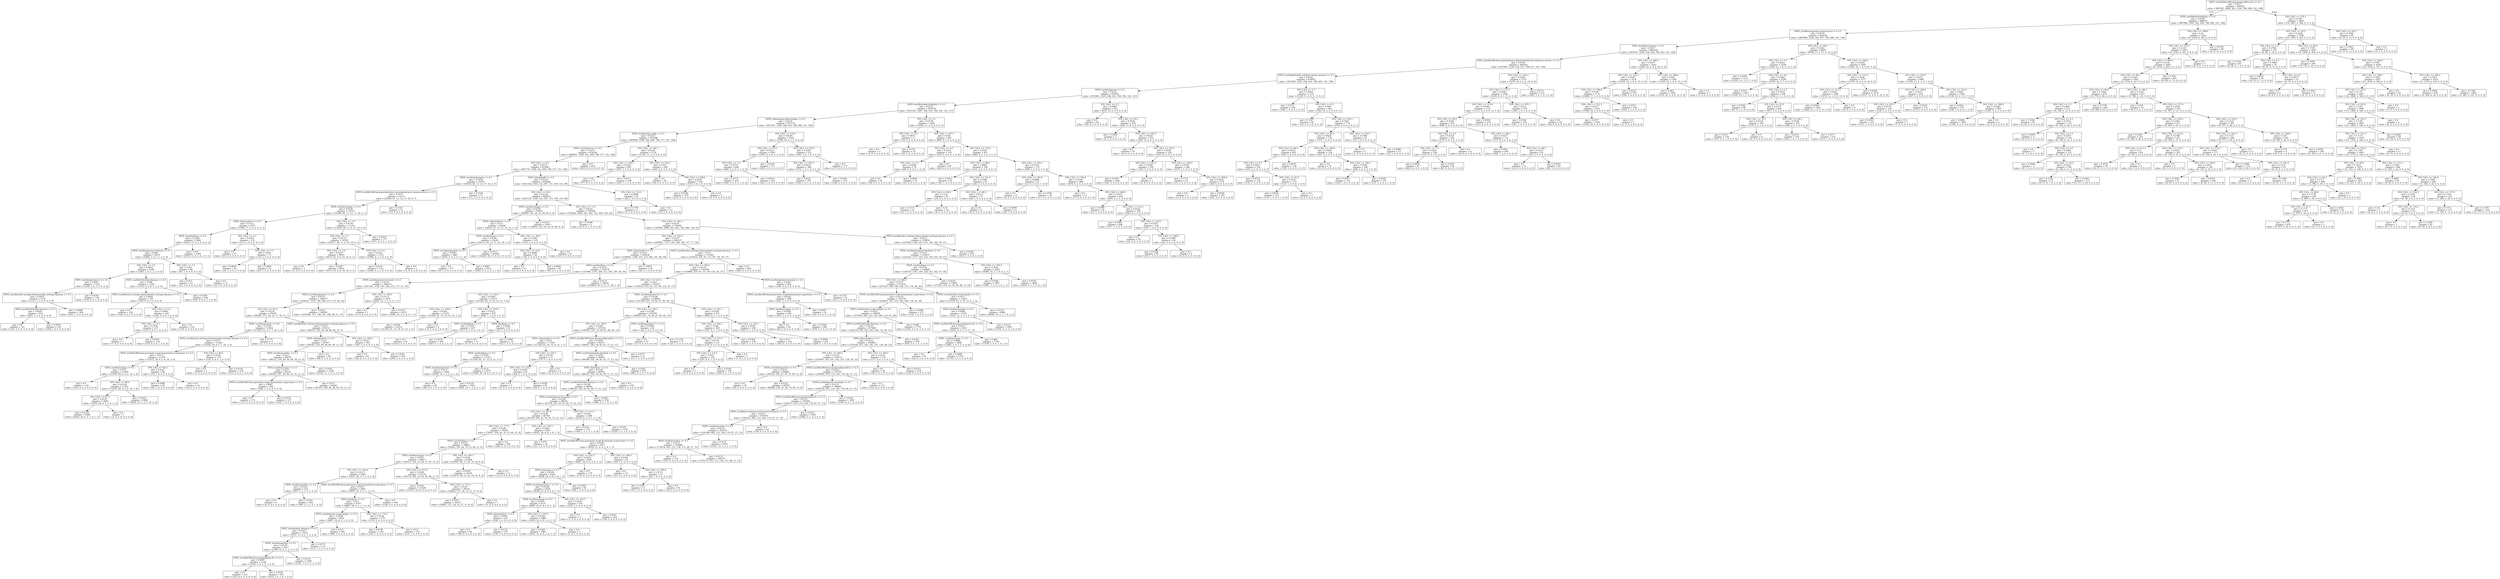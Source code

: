 digraph Tree {
node [shape=box] ;
0 [label="PATH_/usr/lib/libreoffice/program/soffice.bin <= 0.5\ngini = 0.0277\nsamples = 900505\nvalue = [887903, 9006, 563, 1320, 768, 696, 141, 108]"] ;
1 [label="PATH_/usr/lib/firefox/firefox <= 0.5\ngini = 0.0194\nsamples = 896670\nvalue = [887889, 5565, 563, 940, 768, 696, 141, 108]"] ;
0 -> 1 [labeldistance=2.5, labelangle=45, headlabel="True"] ;
2 [label="PATH_/usr/lib/unity/unity-panel-service <= 0.5\ngini = 0.0139\nsamples = 894128\nvalue = [887889, 3326, 563, 637, 768, 696, 141, 108]"] ;
1 -> 2 ;
3 [label="PATH_/bin/dbus-daemon <= 0.5\ngini = 0.0137\nsamples = 885204\nvalue = [879101, 3269, 554, 620, 768, 643, 141, 108]"] ;
2 -> 3 ;
4 [label="PATH_/usr/lib/i386-linux-gnu/indicator-datetime/indicator-datetime-service <= 0.5\ngini = 0.0136\nsamples = 881642\nvalue = [875607, 3239, 550, 612, 768, 617, 141, 108]"] ;
3 -> 4 ;
5 [label="PATH_/usr/lib/gvfs/gvfs-udisks2-volume-monitor <= 0.5\ngini = 0.0136\nsamples = 879932\nvalue = [873929, 3225, 548, 610, 768, 603, 141, 108]"] ;
4 -> 5 ;
6 [label="PATH_/usr/bin/apt-get <= 0.5\ngini = 0.0135\nsamples = 878781\nvalue = [872801, 3214, 548, 610, 768, 592, 141, 107]"] ;
5 -> 6 ;
7 [label="PATH_/usr/lib/udisks2/udisksd <= 0.5\ngini = 0.0135\nsamples = 878158\nvalue = [872191, 3201, 548, 610, 768, 592, 141, 107]"] ;
6 -> 7 ;
8 [label="PATH_/sbin/upstart-dbus-bridge <= 0.5\ngini = 0.0135\nsamples = 877114\nvalue = [871167, 3190, 546, 610, 768, 586, 141, 106]"] ;
7 -> 8 ;
9 [label="PATH_/usr/bin/apt-config <= 0.5\ngini = 0.0135\nsamples = 875496\nvalue = [869569, 3180, 546, 609, 768, 577, 141, 106]"] ;
8 -> 9 ;
10 [label="PATH_/usr/sbin/cron <= 0.5\ngini = 0.0135\nsamples = 874320\nvalue = [868407, 3169, 543, 609, 768, 577, 141, 106]"] ;
9 -> 10 ;
11 [label="SYS_CALL <= 6.5\ngini = 0.0135\nsamples = 873687\nvalue = [867774, 3169, 543, 609, 768, 577, 141, 106]"] ;
10 -> 11 ;
12 [label="PATH_/usr/bin/whoopsie <= 0.5\ngini = 0.0158\nsamples = 16743\nvalue = [16610, 68, 11, 12, 17, 18, 0, 7]"] ;
11 -> 12 ;
13 [label="PATH_/usr/lib/i386-linux-gnu/indicator-session/indicator-session-service <= 0.5\ngini = 0.0157\nsamples = 16731\nvalue = [16599, 67, 11, 12, 17, 18, 0, 7]"] ;
12 -> 13 ;
14 [label="PATH_/usr/bin/compiz <= 0.5\ngini = 0.0156\nsamples = 16717\nvalue = [16586, 66, 11, 12, 17, 18, 0, 7]"] ;
13 -> 14 ;
15 [label="PATH_/sbin/auditctl <= 0.5\ngini = 0.0111\nsamples = 5575\nvalue = [5544, 17, 0, 3, 6, 4, 0, 1]"] ;
14 -> 15 ;
16 [label="PATH_/usr/bin/Xorg <= 0.5\ngini = 0.0106\nsamples = 5460\nvalue = [5431, 15, 0, 3, 6, 4, 0, 1]"] ;
15 -> 16 ;
17 [label="PATH_/usr/bin/gnome-terminal <= 0.5\ngini = 0.006\nsamples = 2676\nvalue = [2668, 3, 0, 1, 2, 2, 0, 0]"] ;
16 -> 17 ;
18 [label="SYS_CALL <= 3.5\ngini = 0.0054\nsamples = 2590\nvalue = [2583, 2, 0, 1, 2, 2, 0, 0]"] ;
17 -> 18 ;
19 [label="PATH_/usr/bin/python3.4 <= 0.5\ngini = 0.0047\nsamples = 1261\nvalue = [1258, 2, 0, 1, 0, 0, 0, 0]"] ;
18 -> 19 ;
20 [label="PATH_/usr/lib/unity-settings-daemon/unity-settings-daemon <= 0.5\ngini = 0.0035\nsamples = 1125\nvalue = [1123, 2, 0, 0, 0, 0, 0, 0]"] ;
19 -> 20 ;
21 [label="PATH_/usr/lib/rtkit/rtkit-daemon <= 0.5\ngini = 0.0024\nsamples = 831\nvalue = [830, 1, 0, 0, 0, 0, 0, 0]"] ;
20 -> 21 ;
22 [label="gini = 0.0\nsamples = 321\nvalue = [321, 0, 0, 0, 0, 0, 0, 0]"] ;
21 -> 22 ;
23 [label="gini = 0.0039\nsamples = 510\nvalue = [509, 1, 0, 0, 0, 0, 0, 0]"] ;
21 -> 23 ;
24 [label="gini = 0.0068\nsamples = 294\nvalue = [293, 1, 0, 0, 0, 0, 0, 0]"] ;
20 -> 24 ;
25 [label="gini = 0.0146\nsamples = 136\nvalue = [135, 0, 0, 1, 0, 0, 0, 0]"] ;
19 -> 25 ;
26 [label="PATH_/usr/lib/rtkit/rtkit-daemon <= 0.5\ngini = 0.006\nsamples = 1329\nvalue = [1325, 0, 0, 0, 2, 2, 0, 0]"] ;
18 -> 26 ;
27 [label="PATH_/usr/lib/unity-settings-daemon/unity-settings-daemon <= 0.5\ngini = 0.0026\nsamples = 781\nvalue = [780, 0, 0, 0, 1, 0, 0, 0]"] ;
26 -> 27 ;
28 [label="gini = 0.0\nsamples = 536\nvalue = [536, 0, 0, 0, 0, 0, 0, 0]"] ;
27 -> 28 ;
29 [label="SYS_CALL <= 5.5\ngini = 0.0081\nsamples = 245\nvalue = [244, 0, 0, 0, 1, 0, 0, 0]"] ;
27 -> 29 ;
30 [label="SYS_CALL <= 4.5\ngini = 0.0156\nsamples = 127\nvalue = [126, 0, 0, 0, 1, 0, 0, 0]"] ;
29 -> 30 ;
31 [label="gini = 0.0\nsamples = 7\nvalue = [7, 0, 0, 0, 0, 0, 0, 0]"] ;
30 -> 31 ;
32 [label="gini = 0.0165\nsamples = 120\nvalue = [119, 0, 0, 0, 1, 0, 0, 0]"] ;
30 -> 32 ;
33 [label="gini = 0.0\nsamples = 118\nvalue = [118, 0, 0, 0, 0, 0, 0, 0]"] ;
29 -> 33 ;
34 [label="gini = 0.0109\nsamples = 548\nvalue = [545, 0, 0, 0, 1, 2, 0, 0]"] ;
26 -> 34 ;
35 [label="SYS_CALL <= 3.5\ngini = 0.023\nsamples = 86\nvalue = [85, 1, 0, 0, 0, 0, 0, 0]"] ;
17 -> 35 ;
36 [label="gini = 0.037\nsamples = 53\nvalue = [52, 1, 0, 0, 0, 0, 0, 0]"] ;
35 -> 36 ;
37 [label="gini = 0.0\nsamples = 33\nvalue = [33, 0, 0, 0, 0, 0, 0, 0]"] ;
35 -> 37 ;
38 [label="gini = 0.015\nsamples = 2784\nvalue = [2763, 12, 0, 2, 4, 2, 0, 1]"] ;
16 -> 38 ;
39 [label="SYS_CALL <= 4.5\ngini = 0.0342\nsamples = 115\nvalue = [113, 2, 0, 0, 0, 0, 0, 0]"] ;
15 -> 39 ;
40 [label="gini = 0.0\nsamples = 43\nvalue = [43, 0, 0, 0, 0, 0, 0, 0]"] ;
39 -> 40 ;
41 [label="SYS_CALL <= 5.5\ngini = 0.054\nsamples = 72\nvalue = [70, 2, 0, 0, 0, 0, 0, 0]"] ;
39 -> 41 ;
42 [label="gini = 0.0644\nsamples = 30\nvalue = [29, 1, 0, 0, 0, 0, 0, 0]"] ;
41 -> 42 ;
43 [label="gini = 0.0465\nsamples = 42\nvalue = [41, 1, 0, 0, 0, 0, 0, 0]"] ;
41 -> 43 ;
44 [label="SYS_CALL <= 5.5\ngini = 0.0178\nsamples = 11142\nvalue = [11042, 49, 11, 9, 11, 14, 0, 6]"] ;
14 -> 44 ;
45 [label="SYS_CALL <= 3.5\ngini = 0.0174\nsamples = 10765\nvalue = [10671, 49, 11, 9, 10, 14, 0, 1]"] ;
44 -> 45 ;
46 [label="SYS_CALL <= 2.0\ngini = 0.0167\nsamples = 9653\nvalue = [9572, 45, 9, 6, 10, 10, 0, 1]"] ;
45 -> 46 ;
47 [label="gini = 0.0\nsamples = 1\nvalue = [1, 0, 0, 0, 0, 0, 0, 0]"] ;
46 -> 47 ;
48 [label="gini = 0.0167\nsamples = 9652\nvalue = [9571, 45, 9, 6, 10, 10, 0, 1]"] ;
46 -> 48 ;
49 [label="SYS_CALL <= 4.5\ngini = 0.0232\nsamples = 1112\nvalue = [1099, 4, 2, 3, 0, 4, 0, 0]"] ;
45 -> 49 ;
50 [label="gini = 0.0232\nsamples = 1111\nvalue = [1098, 4, 2, 3, 0, 4, 0, 0]"] ;
49 -> 50 ;
51 [label="gini = 0.0\nsamples = 1\nvalue = [1, 0, 0, 0, 0, 0, 0, 0]"] ;
49 -> 51 ;
52 [label="gini = 0.0314\nsamples = 377\nvalue = [371, 0, 0, 0, 1, 0, 0, 5]"] ;
44 -> 52 ;
53 [label="gini = 0.1327\nsamples = 14\nvalue = [13, 1, 0, 0, 0, 0, 0, 0]"] ;
13 -> 53 ;
54 [label="gini = 0.1528\nsamples = 12\nvalue = [11, 1, 0, 0, 0, 0, 0, 0]"] ;
12 -> 54 ;
55 [label="PATH_/sbin/killall5 <= 0.5\ngini = 0.0134\nsamples = 856944\nvalue = [851164, 3101, 532, 597, 751, 559, 141, 99]"] ;
11 -> 55 ;
56 [label="SYS_CALL <= 63.5\ngini = 0.0134\nsamples = 856915\nvalue = [851136, 3100, 532, 597, 751, 559, 141, 99]"] ;
55 -> 56 ;
57 [label="PATH_/usr/bin/compiz <= 0.5\ngini = 0.0126\nsamples = 59419\nvalue = [59044, 191, 29, 35, 49, 60, 5, 6]"] ;
56 -> 57 ;
58 [label="PATH_/sbin/auditctl <= 0.5\ngini = 0.011\nsamples = 24348\nvalue = [24214, 67, 13, 11, 25, 14, 1, 3]"] ;
57 -> 58 ;
59 [label="PATH_/usr/bin/Xorg <= 0.5\ngini = 0.0109\nsamples = 24245\nvalue = [24113, 65, 13, 11, 25, 14, 1, 3]"] ;
58 -> 59 ;
60 [label="PATH_/usr/sbin/apache2 <= 0.5\ngini = 0.0087\nsamples = 3887\nvalue = [3870, 9, 0, 2, 2, 3, 1, 0]"] ;
59 -> 60 ;
61 [label="gini = 0.0\nsamples = 377\nvalue = [377, 0, 0, 0, 0, 0, 0, 0]"] ;
60 -> 61 ;
62 [label="gini = 0.0097\nsamples = 3510\nvalue = [3493, 9, 0, 2, 2, 3, 1, 0]"] ;
60 -> 62 ;
63 [label="gini = 0.0113\nsamples = 20358\nvalue = [20243, 56, 13, 9, 23, 11, 0, 3]"] ;
59 -> 63 ;
64 [label="SYS_CALL <= 39.0\ngini = 0.0381\nsamples = 103\nvalue = [101, 2, 0, 0, 0, 0, 0, 0]"] ;
58 -> 64 ;
65 [label="SYS_CALL <= 22.0\ngini = 0.0689\nsamples = 56\nvalue = [54, 2, 0, 0, 0, 0, 0, 0]"] ;
64 -> 65 ;
66 [label="gini = 0.0\nsamples = 11\nvalue = [11, 0, 0, 0, 0, 0, 0, 0]"] ;
65 -> 66 ;
67 [label="gini = 0.0849\nsamples = 45\nvalue = [43, 2, 0, 0, 0, 0, 0, 0]"] ;
65 -> 67 ;
68 [label="gini = 0.0\nsamples = 47\nvalue = [47, 0, 0, 0, 0, 0, 0, 0]"] ;
64 -> 68 ;
69 [label="gini = 0.0137\nsamples = 35071\nvalue = [34830, 124, 16, 24, 24, 46, 4, 3]"] ;
57 -> 69 ;
70 [label="SYS_CALL <= 71.0\ngini = 0.0135\nsamples = 797496\nvalue = [792092, 2909, 503, 562, 702, 499, 136, 93]"] ;
56 -> 70 ;
71 [label="gini = 0.4444\nsamples = 3\nvalue = [2, 0, 0, 1, 0, 0, 0, 0]"] ;
70 -> 71 ;
72 [label="SYS_CALL <= 241.5\ngini = 0.0135\nsamples = 797493\nvalue = [792090, 2909, 503, 561, 702, 499, 136, 93]"] ;
70 -> 72 ;
73 [label="SYS_CALL <= 103.0\ngini = 0.0137\nsamples = 461637\nvalue = [458452, 1727, 300, 326, 382, 317, 77, 56]"] ;
72 -> 73 ;
74 [label="PATH_/sbin/auditd <= 0.5\ngini = 0.0132\nsamples = 330236\nvalue = [328042, 1198, 207, 213, 292, 197, 48, 39]"] ;
73 -> 74 ;
75 [label="PATH_/usr/bin/Xorg <= 0.5\ngini = 0.0132\nsamples = 330178\nvalue = [327986, 1197, 206, 213, 292, 197, 48, 39]"] ;
74 -> 75 ;
76 [label="PATH_/usr/bin/gnome-terminal <= 0.5\ngini = 0.0133\nsamples = 309253\nvalue = [307182, 1138, 197, 202, 275, 177, 47, 35]"] ;
75 -> 76 ;
77 [label="PATH_/usr/sbin/apache2 <= 0.5\ngini = 0.0133\nsamples = 306377\nvalue = [304331, 1124, 196, 200, 271, 175, 46, 34]"] ;
76 -> 77 ;
78 [label="SYS_CALL <= 95.0\ngini = 0.0134\nsamples = 97036\nvalue = [96383, 371, 58, 53, 73, 76, 15, 7]"] ;
77 -> 78 ;
79 [label="PATH_/usr/bin/nautilus <= 0.5\ngini = 0.0158\nsamples = 11924\nvalue = [11829, 51, 9, 5, 7, 16, 3, 4]"] ;
78 -> 79 ;
80 [label="PATH_/usr/lib/unity-settings-daemon/unity-settings-daemon <= 0.5\ngini = 0.0157\nsamples = 11920\nvalue = [11826, 50, 9, 5, 7, 16, 3, 4]"] ;
79 -> 80 ;
81 [label="PATH_/usr/lib/i386-linux-gnu/unity-scope-home/unity-scope-home <= 0.5\ngini = 0.0157\nsamples = 11765\nvalue = [11672, 50, 9, 5, 6, 16, 3, 4]"] ;
80 -> 81 ;
82 [label="PATH_/usr/bin/compiz <= 0.5\ngini = 0.0157\nsamples = 11685\nvalue = [11593, 49, 9, 5, 6, 16, 3, 4]"] ;
81 -> 82 ;
83 [label="gini = 0.0\nsamples = 118\nvalue = [118, 0, 0, 0, 0, 0, 0, 0]"] ;
82 -> 83 ;
84 [label="SYS_CALL <= 88.0\ngini = 0.0158\nsamples = 11567\nvalue = [11475, 49, 9, 5, 6, 16, 3, 4]"] ;
82 -> 84 ;
85 [label="SYS_CALL <= 81.5\ngini = 0.0154\nsamples = 5699\nvalue = [5655, 26, 6, 3, 1, 6, 1, 1]"] ;
84 -> 85 ;
86 [label="gini = 0.0154\nsamples = 5698\nvalue = [5654, 26, 6, 3, 1, 6, 1, 1]"] ;
85 -> 86 ;
87 [label="gini = 0.0\nsamples = 1\nvalue = [1, 0, 0, 0, 0, 0, 0, 0]"] ;
85 -> 87 ;
88 [label="gini = 0.0163\nsamples = 5868\nvalue = [5820, 23, 3, 2, 5, 10, 2, 3]"] ;
84 -> 88 ;
89 [label="SYS_CALL <= 84.5\ngini = 0.0247\nsamples = 80\nvalue = [79, 1, 0, 0, 0, 0, 0, 0]"] ;
81 -> 89 ;
90 [label="gini = 0.0298\nsamples = 66\nvalue = [65, 1, 0, 0, 0, 0, 0, 0]"] ;
89 -> 90 ;
91 [label="gini = 0.0\nsamples = 14\nvalue = [14, 0, 0, 0, 0, 0, 0, 0]"] ;
89 -> 91 ;
92 [label="SYS_CALL <= 84.5\ngini = 0.0128\nsamples = 155\nvalue = [154, 0, 0, 0, 1, 0, 0, 0]"] ;
80 -> 92 ;
93 [label="gini = 0.0\nsamples = 1\nvalue = [1, 0, 0, 0, 0, 0, 0, 0]"] ;
92 -> 93 ;
94 [label="gini = 0.0129\nsamples = 154\nvalue = [153, 0, 0, 0, 1, 0, 0, 0]"] ;
92 -> 94 ;
95 [label="gini = 0.375\nsamples = 4\nvalue = [3, 1, 0, 0, 0, 0, 0, 0]"] ;
79 -> 95 ;
96 [label="PATH_/usr/lib/unity-settings-daemon/unity-settings-daemon <= 0.5\ngini = 0.0131\nsamples = 85112\nvalue = [84554, 320, 49, 48, 66, 60, 12, 3]"] ;
78 -> 96 ;
97 [label="PATH_/sbin/auditctl <= 0.5\ngini = 0.013\nsamples = 84747\nvalue = [84193, 318, 49, 48, 66, 58, 12, 3]"] ;
96 -> 97 ;
98 [label="PATH_/usr/bin/nautilus <= 0.5\ngini = 0.013\nsamples = 84679\nvalue = [84125, 318, 49, 48, 66, 58, 12, 3]"] ;
97 -> 98 ;
99 [label="PATH_/usr/bin/compiz <= 0.5\ngini = 0.013\nsamples = 82141\nvalue = [81605, 307, 48, 46, 65, 55, 12, 3]"] ;
98 -> 99 ;
100 [label="PATH_/usr/lib/i386-linux-gnu/unity-scope-home/unity-scope-home <= 0.5\ngini = 0.0067\nsamples = 299\nvalue = [298, 1, 0, 0, 0, 0, 0, 0]"] ;
99 -> 100 ;
101 [label="gini = 0.0\nsamples = 172\nvalue = [172, 0, 0, 0, 0, 0, 0, 0]"] ;
100 -> 101 ;
102 [label="gini = 0.0156\nsamples = 127\nvalue = [126, 1, 0, 0, 0, 0, 0, 0]"] ;
100 -> 102 ;
103 [label="gini = 0.013\nsamples = 81842\nvalue = [81307, 306, 48, 46, 65, 55, 12, 3]"] ;
99 -> 103 ;
104 [label="gini = 0.0141\nsamples = 2538\nvalue = [2520, 11, 1, 2, 1, 3, 0, 0]"] ;
98 -> 104 ;
105 [label="gini = 0.0\nsamples = 68\nvalue = [68, 0, 0, 0, 0, 0, 0, 0]"] ;
97 -> 105 ;
106 [label="SYS_CALL <= 100.5\ngini = 0.0217\nsamples = 365\nvalue = [361, 2, 0, 0, 0, 2, 0, 0]"] ;
96 -> 106 ;
107 [label="gini = 0.0\nsamples = 62\nvalue = [62, 0, 0, 0, 0, 0, 0, 0]"] ;
106 -> 107 ;
108 [label="gini = 0.0261\nsamples = 303\nvalue = [299, 2, 0, 0, 0, 2, 0, 0]"] ;
106 -> 108 ;
109 [label="gini = 0.0132\nsamples = 209341\nvalue = [207948, 753, 138, 147, 198, 99, 31, 27]"] ;
77 -> 109 ;
110 [label="SYS_CALL <= 90.0\ngini = 0.0173\nsamples = 2876\nvalue = [2851, 14, 1, 2, 4, 2, 1, 1]"] ;
76 -> 110 ;
111 [label="gini = 0.0\nsamples = 1\nvalue = [1, 0, 0, 0, 0, 0, 0, 0]"] ;
110 -> 111 ;
112 [label="gini = 0.0173\nsamples = 2875\nvalue = [2850, 14, 1, 2, 4, 2, 1, 1]"] ;
110 -> 112 ;
113 [label="gini = 0.0115\nsamples = 20925\nvalue = [20804, 59, 9, 11, 17, 20, 1, 4]"] ;
75 -> 113 ;
114 [label="gini = 0.0672\nsamples = 58\nvalue = [56, 1, 1, 0, 0, 0, 0, 0]"] ;
74 -> 114 ;
115 [label="PATH_/usr/lib/unity-settings-daemon/unity-settings-daemon <= 0.5\ngini = 0.015\nsamples = 131401\nvalue = [130410, 529, 93, 113, 90, 120, 29, 17]"] ;
73 -> 115 ;
116 [label="SYS_CALL <= 230.5\ngini = 0.0151\nsamples = 130799\nvalue = [129808, 529, 93, 113, 90, 120, 29, 17]"] ;
115 -> 116 ;
117 [label="SYS_CALL <= 121.0\ngini = 0.015\nsamples = 130197\nvalue = [129214, 525, 93, 113, 90, 116, 29, 17]"] ;
116 -> 117 ;
118 [label="SYS_CALL <= 118.5\ngini = 0.0169\nsamples = 22133\nvalue = [21945, 98, 15, 18, 23, 27, 3, 4]"] ;
117 -> 118 ;
119 [label="SYS_CALL <= 109.0\ngini = 0.0164\nsamples = 21476\nvalue = [21299, 91, 14, 18, 23, 25, 3, 3]"] ;
118 -> 119 ;
120 [label="gini = 0.0164\nsamples = 21472\nvalue = [21295, 91, 14, 18, 23, 25, 3, 3]"] ;
119 -> 120 ;
121 [label="gini = 0.0\nsamples = 4\nvalue = [4, 0, 0, 0, 0, 0, 0, 0]"] ;
119 -> 121 ;
122 [label="SYS_CALL <= 119.5\ngini = 0.0331\nsamples = 657\nvalue = [646, 7, 1, 0, 0, 2, 0, 1]"] ;
118 -> 122 ;
123 [label="PATH_/usr/bin/Xorg <= 0.5\ngini = 0.0315\nsamples = 627\nvalue = [617, 6, 1, 0, 0, 2, 0, 1]"] ;
122 -> 123 ;
124 [label="gini = 0.0\nsamples = 30\nvalue = [30, 0, 0, 0, 0, 0, 0, 0]"] ;
123 -> 124 ;
125 [label="gini = 0.0331\nsamples = 597\nvalue = [587, 6, 1, 0, 0, 2, 0, 1]"] ;
123 -> 125 ;
126 [label="PATH_/bin/bash <= 0.5\ngini = 0.0644\nsamples = 30\nvalue = [29, 1, 0, 0, 0, 0, 0, 0]"] ;
122 -> 126 ;
127 [label="gini = 0.0\nsamples = 11\nvalue = [11, 0, 0, 0, 0, 0, 0, 0]"] ;
126 -> 127 ;
128 [label="gini = 0.0997\nsamples = 19\nvalue = [18, 1, 0, 0, 0, 0, 0, 0]"] ;
126 -> 128 ;
129 [label="PATH_/usr/bin/python3.4 <= 0.5\ngini = 0.0146\nsamples = 108064\nvalue = [107269, 427, 78, 95, 67, 89, 26, 13]"] ;
117 -> 129 ;
130 [label="SYS_CALL <= 220.5\ngini = 0.0146\nsamples = 107393\nvalue = [106603, 427, 74, 94, 67, 89, 26, 13]"] ;
129 -> 130 ;
131 [label="SYS_CALL <= 144.0\ngini = 0.0146\nsamples = 107329\nvalue = [106541, 425, 74, 94, 67, 89, 26, 13]"] ;
130 -> 131 ;
132 [label="PATH_/sbin/auditctl <= 0.5\ngini = 0.013\nsamples = 17216\nvalue = [17104, 62, 16, 12, 6, 12, 3, 1]"] ;
131 -> 132 ;
133 [label="PATH_/usr/bin/Xorg <= 0.5\ngini = 0.0129\nsamples = 17145\nvalue = [17034, 62, 15, 12, 6, 12, 3, 1]"] ;
132 -> 133 ;
134 [label="PATH_/usr/sbin/apache2 <= 0.5\ngini = 0.0117\nsamples = 3569\nvalue = [3548, 14, 1, 3, 0, 2, 1, 0]"] ;
133 -> 134 ;
135 [label="gini = 0.0\nsamples = 66\nvalue = [66, 0, 0, 0, 0, 0, 0, 0]"] ;
134 -> 135 ;
136 [label="gini = 0.0119\nsamples = 3503\nvalue = [3482, 14, 1, 3, 0, 2, 1, 0]"] ;
134 -> 136 ;
137 [label="gini = 0.0132\nsamples = 13576\nvalue = [13486, 48, 14, 9, 6, 10, 2, 1]"] ;
133 -> 137 ;
138 [label="SYS_CALL <= 133.5\ngini = 0.0278\nsamples = 71\nvalue = [70, 0, 1, 0, 0, 0, 0, 0]"] ;
132 -> 138 ;
139 [label="SYS_CALL <= 123.5\ngini = 0.0303\nsamples = 65\nvalue = [64, 0, 1, 0, 0, 0, 0, 0]"] ;
138 -> 139 ;
140 [label="gini = 0.0\nsamples = 5\nvalue = [5, 0, 0, 0, 0, 0, 0, 0]"] ;
139 -> 140 ;
141 [label="gini = 0.0328\nsamples = 60\nvalue = [59, 0, 1, 0, 0, 0, 0, 0]"] ;
139 -> 141 ;
142 [label="gini = 0.0\nsamples = 6\nvalue = [6, 0, 0, 0, 0, 0, 0, 0]"] ;
138 -> 142 ;
143 [label="PATH_/usr/lib/i386-linux-gnu/gconf/gconfd-2 <= 0.5\ngini = 0.0149\nsamples = 90113\nvalue = [89437, 363, 58, 82, 61, 77, 23, 12]"] ;
131 -> 143 ;
144 [label="PATH_/usr/bin/zeitgeist-datahub <= 0.5\ngini = 0.0149\nsamples = 90061\nvalue = [89386, 362, 58, 82, 61, 77, 23, 12]"] ;
143 -> 144 ;
145 [label="PATH_/bin/fuser <= 0.5\ngini = 0.0149\nsamples = 89191\nvalue = [88525, 356, 56, 82, 60, 77, 23, 12]"] ;
144 -> 145 ;
146 [label="PATH_/usr/lib/rtkit/rtkit-daemon <= 0.5\ngini = 0.0149\nsamples = 88992\nvalue = [88326, 356, 56, 82, 60, 77, 23, 12]"] ;
145 -> 146 ;
147 [label="PATH_/usr/bin/gnome-terminal <= 0.5\ngini = 0.0148\nsamples = 88034\nvalue = [87378, 352, 54, 81, 60, 75, 22, 12]"] ;
146 -> 147 ;
148 [label="SYS_CALL <= 187.0\ngini = 0.0148\nsamples = 85745\nvalue = [85108, 346, 52, 78, 55, 72, 22, 12]"] ;
147 -> 148 ;
149 [label="SYS_CALL <= 177.5\ngini = 0.0146\nsamples = 79148\nvalue = [78567, 318, 46, 70, 53, 64, 21, 9]"] ;
148 -> 149 ;
150 [label="PATH_/usr/bin/Xorg <= 0.5\ngini = 0.0147\nsamples = 78883\nvalue = [78302, 318, 46, 70, 53, 64, 21, 9]"] ;
149 -> 150 ;
151 [label="PATH_/usr/bin/compiz <= 0.5\ngini = 0.0143\nsamples = 56617\nvalue = [56211, 220, 33, 48, 37, 50, 13, 5]"] ;
150 -> 151 ;
152 [label="SYS_CALL <= 154.0\ngini = 0.0113\nsamples = 5463\nvalue = [5432, 20, 1, 3, 1, 4, 2, 0]"] ;
151 -> 152 ;
153 [label="PATH_/usr/bin/nautilus <= 0.5\ngini = 0.0163\nsamples = 612\nvalue = [607, 2, 1, 1, 0, 1, 0, 0]"] ;
152 -> 153 ;
154 [label="gini = 0.0\nsamples = 9\nvalue = [9, 0, 0, 0, 0, 0, 0, 0]"] ;
153 -> 154 ;
155 [label="gini = 0.0165\nsamples = 603\nvalue = [598, 2, 1, 1, 0, 1, 0, 0]"] ;
153 -> 155 ;
156 [label="PATH_/usr/lib/i386-linux-gnu/unity-scope-home/unity-scope-home <= 0.5\ngini = 0.0107\nsamples = 4851\nvalue = [4825, 18, 0, 2, 1, 3, 2, 0]"] ;
152 -> 156 ;
157 [label="PATH_/bin/bash <= 0.5\ngini = 0.011\nsamples = 4707\nvalue = [4681, 18, 0, 2, 1, 3, 2, 0]"] ;
156 -> 157 ;
158 [label="PATH_/usr/bin/unity-scope-loader <= 0.5\ngini = 0.0108\nsamples = 4431\nvalue = [4407, 16, 0, 2, 1, 3, 2, 0]"] ;
157 -> 158 ;
159 [label="PATH_/usr/bin/ibus-daemon <= 0.5\ngini = 0.0107\nsamples = 3530\nvalue = [3511, 11, 0, 2, 1, 3, 2, 0]"] ;
158 -> 159 ;
160 [label="PATH_/usr/bin/nautilus <= 0.5\ngini = 0.0105\nsamples = 3417\nvalue = [3399, 10, 0, 2, 1, 3, 2, 0]"] ;
159 -> 160 ;
161 [label="PATH_/usr/lib/i386-linux-gnu/zeitgeist-fts <= 0.5\ngini = 0.0087\nsamples = 1148\nvalue = [1143, 3, 0, 1, 0, 1, 0, 0]"] ;
160 -> 161 ;
162 [label="gini = 0.0\nsamples = 233\nvalue = [233, 0, 0, 0, 0, 0, 0, 0]"] ;
161 -> 162 ;
163 [label="gini = 0.0109\nsamples = 915\nvalue = [910, 3, 0, 1, 0, 1, 0, 0]"] ;
161 -> 163 ;
164 [label="gini = 0.0114\nsamples = 2269\nvalue = [2256, 7, 0, 1, 1, 2, 2, 0]"] ;
160 -> 164 ;
165 [label="gini = 0.0175\nsamples = 113\nvalue = [112, 1, 0, 0, 0, 0, 0, 0]"] ;
159 -> 165 ;
166 [label="gini = 0.011\nsamples = 901\nvalue = [896, 5, 0, 0, 0, 0, 0, 0]"] ;
158 -> 166 ;
167 [label="SYS_CALL <= 174.5\ngini = 0.0144\nsamples = 276\nvalue = [274, 2, 0, 0, 0, 0, 0, 0]"] ;
157 -> 167 ;
168 [label="gini = 0.0138\nsamples = 144\nvalue = [143, 1, 0, 0, 0, 0, 0, 0]"] ;
167 -> 168 ;
169 [label="gini = 0.015\nsamples = 132\nvalue = [131, 1, 0, 0, 0, 0, 0, 0]"] ;
167 -> 169 ;
170 [label="gini = 0.0\nsamples = 144\nvalue = [144, 0, 0, 0, 0, 0, 0, 0]"] ;
156 -> 170 ;
171 [label="SYS_CALL <= 157.0\ngini = 0.0146\nsamples = 51154\nvalue = [50779, 200, 32, 45, 36, 46, 11, 5]"] ;
151 -> 171 ;
172 [label="gini = 0.0144\nsamples = 12038\nvalue = [11951, 43, 8, 12, 9, 9, 5, 1]"] ;
171 -> 172 ;
173 [label="SYS_CALL <= 171.0\ngini = 0.0147\nsamples = 39116\nvalue = [38828, 157, 24, 33, 27, 37, 6, 4]"] ;
171 -> 173 ;
174 [label="gini = 0.0147\nsamples = 39115\nvalue = [38827, 157, 24, 33, 27, 37, 6, 4]"] ;
173 -> 174 ;
175 [label="gini = 0.0\nsamples = 1\nvalue = [1, 0, 0, 0, 0, 0, 0, 0]"] ;
173 -> 175 ;
176 [label="SYS_CALL <= 160.5\ngini = 0.0156\nsamples = 22266\nvalue = [22091, 98, 13, 22, 16, 14, 8, 4]"] ;
150 -> 176 ;
177 [label="gini = 0.0156\nsamples = 22254\nvalue = [22079, 98, 13, 22, 16, 14, 8, 4]"] ;
176 -> 177 ;
178 [label="gini = 0.0\nsamples = 12\nvalue = [12, 0, 0, 0, 0, 0, 0, 0]"] ;
176 -> 178 ;
179 [label="gini = 0.0\nsamples = 265\nvalue = [265, 0, 0, 0, 0, 0, 0, 0]"] ;
149 -> 179 ;
180 [label="SYS_CALL <= 191.5\ngini = 0.0169\nsamples = 6597\nvalue = [6541, 28, 6, 8, 2, 8, 1, 3]"] ;
148 -> 180 ;
181 [label="gini = 0.074\nsamples = 26\nvalue = [25, 1, 0, 0, 0, 0, 0, 0]"] ;
180 -> 181 ;
182 [label="PATH_/usr/lib/i386-linux-gnu/unity-scope-home/unity-scope-home <= 0.5\ngini = 0.0166\nsamples = 6571\nvalue = [6516, 27, 6, 8, 2, 8, 1, 3]"] ;
180 -> 182 ;
183 [label="SYS_CALL <= 195.5\ngini = 0.0165\nsamples = 6521\nvalue = [6467, 26, 6, 8, 2, 8, 1, 3]"] ;
182 -> 183 ;
184 [label="PATH_/bin/sleep <= 0.5\ngini = 0.0169\nsamples = 6342\nvalue = [6288, 26, 6, 8, 2, 8, 1, 3]"] ;
183 -> 184 ;
185 [label="PATH_/usr/bin/python2.7 <= 0.5\ngini = 0.0168\nsamples = 6292\nvalue = [6239, 25, 6, 8, 2, 8, 1, 3]"] ;
184 -> 185 ;
186 [label="PATH_/usr/bin/compiz <= 0.5\ngini = 0.0165\nsamples = 6131\nvalue = [6080, 23, 6, 8, 2, 8, 1, 3]"] ;
185 -> 186 ;
187 [label="PATH_/sbin/auditctl <= 0.5\ngini = 0.0081\nsamples = 247\nvalue = [246, 1, 0, 0, 0, 0, 0, 0]"] ;
186 -> 187 ;
188 [label="gini = 0.0\nsamples = 96\nvalue = [96, 0, 0, 0, 0, 0, 0, 0]"] ;
187 -> 188 ;
189 [label="gini = 0.0132\nsamples = 151\nvalue = [150, 1, 0, 0, 0, 0, 0, 0]"] ;
187 -> 189 ;
190 [label="SYS_CALL <= 193.5\ngini = 0.0169\nsamples = 5884\nvalue = [5834, 22, 6, 8, 2, 8, 1, 3]"] ;
186 -> 190 ;
191 [label="gini = 0.0169\nsamples = 5881\nvalue = [5831, 22, 6, 8, 2, 8, 1, 3]"] ;
190 -> 191 ;
192 [label="gini = 0.0\nsamples = 3\nvalue = [3, 0, 0, 0, 0, 0, 0, 0]"] ;
190 -> 192 ;
193 [label="SYS_CALL <= 193.5\ngini = 0.0245\nsamples = 161\nvalue = [159, 2, 0, 0, 0, 0, 0, 0]"] ;
185 -> 193 ;
194 [label="gini = 0.0\nsamples = 1\nvalue = [1, 0, 0, 0, 0, 0, 0, 0]"] ;
193 -> 194 ;
195 [label="gini = 0.0247\nsamples = 160\nvalue = [158, 2, 0, 0, 0, 0, 0, 0]"] ;
193 -> 195 ;
196 [label="gini = 0.0392\nsamples = 50\nvalue = [49, 1, 0, 0, 0, 0, 0, 0]"] ;
184 -> 196 ;
197 [label="gini = 0.0\nsamples = 179\nvalue = [179, 0, 0, 0, 0, 0, 0, 0]"] ;
183 -> 197 ;
198 [label="SYS_CALL <= 196.0\ngini = 0.0392\nsamples = 50\nvalue = [49, 1, 0, 0, 0, 0, 0, 0]"] ;
182 -> 198 ;
199 [label="gini = 0.0\nsamples = 23\nvalue = [23, 0, 0, 0, 0, 0, 0, 0]"] ;
198 -> 199 ;
200 [label="SYS_CALL <= 199.0\ngini = 0.0713\nsamples = 27\nvalue = [26, 1, 0, 0, 0, 0, 0, 0]"] ;
198 -> 200 ;
201 [label="gini = 0.1653\nsamples = 11\nvalue = [10, 1, 0, 0, 0, 0, 0, 0]"] ;
200 -> 201 ;
202 [label="gini = 0.0\nsamples = 16\nvalue = [16, 0, 0, 0, 0, 0, 0, 0]"] ;
200 -> 202 ;
203 [label="SYS_CALL <= 157.0\ngini = 0.0165\nsamples = 2289\nvalue = [2270, 6, 2, 3, 5, 3, 0, 0]"] ;
147 -> 203 ;
204 [label="gini = 0.0133\nsamples = 751\nvalue = [746, 1, 1, 1, 1, 1, 0, 0]"] ;
203 -> 204 ;
205 [label="gini = 0.0181\nsamples = 1538\nvalue = [1524, 5, 1, 2, 4, 2, 0, 0]"] ;
203 -> 205 ;
206 [label="gini = 0.0207\nsamples = 958\nvalue = [948, 4, 2, 1, 0, 2, 1, 0]"] ;
146 -> 206 ;
207 [label="gini = 0.0\nsamples = 199\nvalue = [199, 0, 0, 0, 0, 0, 0, 0]"] ;
145 -> 207 ;
208 [label="gini = 0.0205\nsamples = 870\nvalue = [861, 6, 2, 0, 1, 0, 0, 0]"] ;
144 -> 208 ;
209 [label="gini = 0.0377\nsamples = 52\nvalue = [51, 1, 0, 0, 0, 0, 0, 0]"] ;
143 -> 209 ;
210 [label="PATH_/usr/bin/python2.7 <= 0.5\ngini = 0.0605\nsamples = 64\nvalue = [62, 2, 0, 0, 0, 0, 0, 0]"] ;
130 -> 210 ;
211 [label="gini = 0.0\nsamples = 37\nvalue = [37, 0, 0, 0, 0, 0, 0, 0]"] ;
210 -> 211 ;
212 [label="gini = 0.1372\nsamples = 27\nvalue = [25, 2, 0, 0, 0, 0, 0, 0]"] ;
210 -> 212 ;
213 [label="SYS_CALL <= 191.5\ngini = 0.0148\nsamples = 671\nvalue = [666, 0, 4, 1, 0, 0, 0, 0]"] ;
129 -> 213 ;
214 [label="SYS_CALL <= 182.5\ngini = 0.026\nsamples = 305\nvalue = [301, 0, 3, 1, 0, 0, 0, 0]"] ;
213 -> 214 ;
215 [label="SYS_CALL <= 157.0\ngini = 0.0179\nsamples = 111\nvalue = [110, 0, 0, 1, 0, 0, 0, 0]"] ;
214 -> 215 ;
216 [label="SYS_CALL <= 132.5\ngini = 0.019\nsamples = 104\nvalue = [103, 0, 0, 1, 0, 0, 0, 0]"] ;
215 -> 216 ;
217 [label="gini = 0.0\nsamples = 3\nvalue = [3, 0, 0, 0, 0, 0, 0, 0]"] ;
216 -> 217 ;
218 [label="gini = 0.0196\nsamples = 101\nvalue = [100, 0, 0, 1, 0, 0, 0, 0]"] ;
216 -> 218 ;
219 [label="gini = 0.0\nsamples = 7\nvalue = [7, 0, 0, 0, 0, 0, 0, 0]"] ;
215 -> 219 ;
220 [label="gini = 0.0304\nsamples = 194\nvalue = [191, 0, 3, 0, 0, 0, 0, 0]"] ;
214 -> 220 ;
221 [label="SYS_CALL <= 220.5\ngini = 0.0054\nsamples = 366\nvalue = [365, 0, 1, 0, 0, 0, 0, 0]"] ;
213 -> 221 ;
222 [label="gini = 0.0\nsamples = 165\nvalue = [165, 0, 0, 0, 0, 0, 0, 0]"] ;
221 -> 222 ;
223 [label="gini = 0.0099\nsamples = 201\nvalue = [200, 0, 1, 0, 0, 0, 0, 0]"] ;
221 -> 223 ;
224 [label="PATH_/usr/bin/gnome-terminal <= 0.5\ngini = 0.0263\nsamples = 602\nvalue = [594, 4, 0, 0, 0, 4, 0, 0]"] ;
116 -> 224 ;
225 [label="PATH_/usr/lib/i386-linux-gnu/unity-scope-home/unity-scope-home <= 0.5\ngini = 0.0236\nsamples = 588\nvalue = [581, 3, 0, 0, 0, 4, 0, 0]"] ;
224 -> 225 ;
226 [label="PATH_/usr/bin/compiz <= 0.5\ngini = 0.0209\nsamples = 569\nvalue = [563, 3, 0, 0, 0, 3, 0, 0]"] ;
225 -> 226 ;
227 [label="gini = 0.0\nsamples = 85\nvalue = [85, 0, 0, 0, 0, 0, 0, 0]"] ;
226 -> 227 ;
228 [label="gini = 0.0246\nsamples = 484\nvalue = [478, 3, 0, 0, 0, 3, 0, 0]"] ;
226 -> 228 ;
229 [label="gini = 0.0997\nsamples = 19\nvalue = [18, 0, 0, 0, 0, 1, 0, 0]"] ;
225 -> 229 ;
230 [label="gini = 0.1327\nsamples = 14\nvalue = [13, 1, 0, 0, 0, 0, 0, 0]"] ;
224 -> 230 ;
231 [label="gini = 0.0\nsamples = 602\nvalue = [602, 0, 0, 0, 0, 0, 0, 0]"] ;
115 -> 231 ;
232 [label="PATH_/usr/lib/unity-settings-daemon/unity-settings-daemon <= 0.5\ngini = 0.0131\nsamples = 335856\nvalue = [333638, 1182, 203, 235, 320, 182, 59, 37]"] ;
72 -> 232 ;
233 [label="PATH_/usr/bin/zeitgeist-datahub <= 0.5\ngini = 0.0131\nsamples = 335437\nvalue = [333224, 1177, 203, 235, 320, 182, 59, 37]"] ;
232 -> 233 ;
234 [label="PATH_/usr/bin/Xorg <= 0.5\ngini = 0.0131\nsamples = 330894\nvalue = [328718, 1161, 200, 228, 312, 182, 57, 36]"] ;
233 -> 234 ;
235 [label="SYS_CALL <= 266.5\ngini = 0.0131\nsamples = 273231\nvalue = [271427, 968, 168, 192, 272, 134, 44, 26]"] ;
234 -> 235 ;
236 [label="PATH_/usr/lib/i386-linux-gnu/unity-scope-home/unity-scope-home <= 0.5\ngini = 0.0132\nsamples = 259776\nvalue = [258051, 921, 163, 182, 260, 134, 41, 24]"] ;
235 -> 236 ;
237 [label="PATH_/usr/bin/unity-scope-loader <= 0.5\ngini = 0.0132\nsamples = 259639\nvalue = [257916, 920, 163, 182, 260, 133, 41, 24]"] ;
236 -> 237 ;
238 [label="PATH_/usr/lib/rtkit/rtkit-daemon <= 0.5\ngini = 0.0132\nsamples = 257869\nvalue = [256154, 916, 163, 182, 258, 133, 40, 23]"] ;
237 -> 238 ;
239 [label="PATH_/sbin/auditd <= 0.5\ngini = 0.0132\nsamples = 256891\nvalue = [255184, 913, 163, 181, 257, 130, 40, 23]"] ;
238 -> 239 ;
240 [label="SYS_CALL <= 260.5\ngini = 0.0132\nsamples = 256713\nvalue = [255007, 913, 163, 181, 257, 130, 39, 23]"] ;
239 -> 240 ;
241 [label="PATH_/usr/sbin/apache2 <= 0.5\ngini = 0.0132\nsamples = 69606\nvalue = [69145, 239, 47, 36, 79, 40, 12, 8]"] ;
240 -> 241 ;
242 [label="gini = 0.0\nsamples = 59\nvalue = [59, 0, 0, 0, 0, 0, 0, 0]"] ;
241 -> 242 ;
243 [label="gini = 0.0132\nsamples = 69547\nvalue = [69086, 239, 47, 36, 79, 40, 12, 8]"] ;
241 -> 243 ;
244 [label="PATH_/usr/lib/i386-linux-gnu/gconf/gconfd-2 <= 0.5\ngini = 0.0132\nsamples = 187107\nvalue = [185862, 674, 116, 145, 178, 90, 27, 15]"] ;
240 -> 244 ;
245 [label="PATH_/usr/bin/gnome-terminal <= 0.5\ngini = 0.0133\nsamples = 186995\nvalue = [185750, 674, 116, 145, 178, 90, 27, 15]"] ;
244 -> 245 ;
246 [label="PATH_/usr/lib/i386-linux-gnu/zeitgeist-fts <= 0.5\ngini = 0.0133\nsamples = 185392\nvalue = [184157, 670, 116, 144, 176, 87, 27, 15]"] ;
245 -> 246 ;
247 [label="PATH_/usr/lib/accountsservice/accounts-daemon <= 0.5\ngini = 0.0133\nsamples = 183576\nvalue = [182353, 665, 115, 140, 174, 87, 27, 15]"] ;
246 -> 247 ;
248 [label="PATH_/usr/bin/nautilus <= 0.5\ngini = 0.0133\nsamples = 183532\nvalue = [182309, 665, 115, 140, 174, 87, 27, 15]"] ;
247 -> 248 ;
249 [label="PATH_/usr/bin/compiz <= 0.5\ngini = 0.0133\nsamples = 180480\nvalue = [179278, 652, 112, 138, 172, 86, 27, 15]"] ;
248 -> 249 ;
250 [label="gini = 0.0\nsamples = 107\nvalue = [107, 0, 0, 0, 0, 0, 0, 0]"] ;
249 -> 250 ;
251 [label="gini = 0.0133\nsamples = 180373\nvalue = [179171, 652, 112, 138, 172, 86, 27, 15]"] ;
249 -> 251 ;
252 [label="gini = 0.0137\nsamples = 3052\nvalue = [3031, 13, 3, 2, 2, 1, 0, 0]"] ;
248 -> 252 ;
253 [label="gini = 0.0\nsamples = 44\nvalue = [44, 0, 0, 0, 0, 0, 0, 0]"] ;
247 -> 253 ;
254 [label="gini = 0.0132\nsamples = 1816\nvalue = [1804, 5, 1, 4, 2, 0, 0, 0]"] ;
246 -> 254 ;
255 [label="gini = 0.0124\nsamples = 1603\nvalue = [1593, 4, 0, 1, 2, 3, 0, 0]"] ;
245 -> 255 ;
256 [label="gini = 0.0\nsamples = 112\nvalue = [112, 0, 0, 0, 0, 0, 0, 0]"] ;
244 -> 256 ;
257 [label="SYS_CALL <= 260.5\ngini = 0.0112\nsamples = 178\nvalue = [177, 0, 0, 0, 0, 0, 1, 0]"] ;
239 -> 257 ;
258 [label="gini = 0.0\nsamples = 48\nvalue = [48, 0, 0, 0, 0, 0, 0, 0]"] ;
257 -> 258 ;
259 [label="gini = 0.0153\nsamples = 130\nvalue = [129, 0, 0, 0, 0, 0, 1, 0]"] ;
257 -> 259 ;
260 [label="gini = 0.0163\nsamples = 978\nvalue = [970, 3, 0, 1, 1, 3, 0, 0]"] ;
238 -> 260 ;
261 [label="gini = 0.009\nsamples = 1770\nvalue = [1762, 4, 0, 0, 2, 0, 1, 1]"] ;
237 -> 261 ;
262 [label="gini = 0.0289\nsamples = 137\nvalue = [135, 1, 0, 0, 0, 1, 0, 0]"] ;
236 -> 262 ;
263 [label="PATH_/usr/bin/unity-scope-loader <= 0.5\ngini = 0.0117\nsamples = 13455\nvalue = [13376, 47, 5, 10, 12, 0, 3, 2]"] ;
235 -> 263 ;
264 [label="PATH_/usr/bin/nautilus <= 0.5\ngini = 0.0089\nsamples = 5356\nvalue = [5332, 12, 3, 3, 5, 0, 1, 0]"] ;
263 -> 264 ;
265 [label="PATH_/usr/lib/i386-linux-gnu/zeitgeist-fts <= 0.5\ngini = 0.0073\nsamples = 3554\nvalue = [3541, 8, 0, 1, 3, 0, 1, 0]"] ;
264 -> 265 ;
266 [label="PATH_/usr/bin/compiz <= 0.5\ngini = 0.0066\nsamples = 1808\nvalue = [1802, 3, 0, 1, 2, 0, 0, 0]"] ;
265 -> 266 ;
267 [label="gini = 0.0\nsamples = 63\nvalue = [63, 0, 0, 0, 0, 0, 0, 0]"] ;
266 -> 267 ;
268 [label="gini = 0.0069\nsamples = 1745\nvalue = [1739, 3, 0, 1, 2, 0, 0, 0]"] ;
266 -> 268 ;
269 [label="gini = 0.008\nsamples = 1746\nvalue = [1739, 5, 0, 0, 1, 0, 1, 0]"] ;
265 -> 269 ;
270 [label="gini = 0.0122\nsamples = 1802\nvalue = [1791, 4, 3, 2, 2, 0, 0, 0]"] ;
264 -> 270 ;
271 [label="gini = 0.0135\nsamples = 8099\nvalue = [8044, 35, 2, 7, 7, 0, 2, 2]"] ;
263 -> 271 ;
272 [label="gini = 0.0128\nsamples = 57663\nvalue = [57291, 193, 32, 36, 40, 48, 13, 10]"] ;
234 -> 272 ;
273 [label="SYS_CALL <= 278.5\ngini = 0.0162\nsamples = 4543\nvalue = [4506, 16, 3, 7, 8, 0, 2, 1]"] ;
233 -> 273 ;
274 [label="gini = 0.0168\nsamples = 1897\nvalue = [1881, 7, 2, 2, 3, 0, 1, 1]"] ;
273 -> 274 ;
275 [label="gini = 0.0158\nsamples = 2646\nvalue = [2625, 9, 1, 5, 5, 0, 1, 0]"] ;
273 -> 275 ;
276 [label="gini = 0.0236\nsamples = 419\nvalue = [414, 5, 0, 0, 0, 0, 0, 0]"] ;
232 -> 276 ;
277 [label="SYS_CALL <= 141.5\ngini = 0.0666\nsamples = 29\nvalue = [28, 1, 0, 0, 0, 0, 0, 0]"] ;
55 -> 277 ;
278 [label="gini = 0.2778\nsamples = 6\nvalue = [5, 1, 0, 0, 0, 0, 0, 0]"] ;
277 -> 278 ;
279 [label="gini = 0.0\nsamples = 23\nvalue = [23, 0, 0, 0, 0, 0, 0, 0]"] ;
277 -> 279 ;
280 [label="gini = 0.0\nsamples = 633\nvalue = [633, 0, 0, 0, 0, 0, 0, 0]"] ;
10 -> 280 ;
281 [label="SYS_CALL <= 191.5\ngini = 0.0236\nsamples = 1176\nvalue = [1162, 11, 3, 0, 0, 0, 0, 0]"] ;
9 -> 281 ;
282 [label="SYS_CALL <= 182.5\ngini = 0.0325\nsamples = 607\nvalue = [597, 7, 3, 0, 0, 0, 0, 0]"] ;
281 -> 282 ;
283 [label="gini = 0.0\nsamples = 77\nvalue = [77, 0, 0, 0, 0, 0, 0, 0]"] ;
282 -> 283 ;
284 [label="gini = 0.0372\nsamples = 530\nvalue = [520, 7, 3, 0, 0, 0, 0, 0]"] ;
282 -> 284 ;
285 [label="SYS_CALL <= 220.5\ngini = 0.014\nsamples = 569\nvalue = [565, 4, 0, 0, 0, 0, 0, 0]"] ;
281 -> 285 ;
286 [label="gini = 0.0\nsamples = 30\nvalue = [30, 0, 0, 0, 0, 0, 0, 0]"] ;
285 -> 286 ;
287 [label="SYS_CALL <= 258.0\ngini = 0.0147\nsamples = 539\nvalue = [535, 4, 0, 0, 0, 0, 0, 0]"] ;
285 -> 287 ;
288 [label="gini = 0.0148\nsamples = 535\nvalue = [531, 4, 0, 0, 0, 0, 0, 0]"] ;
287 -> 288 ;
289 [label="gini = 0.0\nsamples = 4\nvalue = [4, 0, 0, 0, 0, 0, 0, 0]"] ;
287 -> 289 ;
290 [label="SYS_CALL <= 122.0\ngini = 0.0245\nsamples = 1618\nvalue = [1598, 10, 0, 1, 0, 9, 0, 0]"] ;
8 -> 290 ;
291 [label="SYS_CALL <= 53.0\ngini = 0.0223\nsamples = 1067\nvalue = [1055, 9, 0, 0, 0, 3, 0, 0]"] ;
290 -> 291 ;
292 [label="SYS_CALL <= 3.5\ngini = 0.0171\nsamples = 696\nvalue = [690, 5, 0, 0, 0, 1, 0, 0]"] ;
291 -> 292 ;
293 [label="gini = 0.0175\nsamples = 453\nvalue = [449, 3, 0, 0, 0, 1, 0, 0]"] ;
292 -> 293 ;
294 [label="gini = 0.0163\nsamples = 243\nvalue = [241, 2, 0, 0, 0, 0, 0, 0]"] ;
292 -> 294 ;
295 [label="gini = 0.0319\nsamples = 371\nvalue = [365, 4, 0, 0, 0, 2, 0, 0]"] ;
291 -> 295 ;
296 [label="SYS_CALL <= 274.5\ngini = 0.0287\nsamples = 551\nvalue = [543, 1, 0, 1, 0, 6, 0, 0]"] ;
290 -> 296 ;
297 [label="SYS_CALL <= 203.5\ngini = 0.0414\nsamples = 380\nvalue = [372, 1, 0, 1, 0, 6, 0, 0]"] ;
296 -> 297 ;
298 [label="gini = 0.0524\nsamples = 187\nvalue = [182, 1, 0, 1, 0, 3, 0, 0]"] ;
297 -> 298 ;
299 [label="gini = 0.0306\nsamples = 193\nvalue = [190, 0, 0, 0, 0, 3, 0, 0]"] ;
297 -> 299 ;
300 [label="gini = 0.0\nsamples = 171\nvalue = [171, 0, 0, 0, 0, 0, 0, 0]"] ;
296 -> 300 ;
301 [label="SYS_CALL <= 3.5\ngini = 0.0378\nsamples = 1044\nvalue = [1024, 11, 2, 0, 0, 6, 0, 1]"] ;
7 -> 301 ;
302 [label="SYS_CALL <= 2.0\ngini = 0.0677\nsamples = 57\nvalue = [55, 2, 0, 0, 0, 0, 0, 0]"] ;
301 -> 302 ;
303 [label="gini = 0.0\nsamples = 5\nvalue = [5, 0, 0, 0, 0, 0, 0, 0]"] ;
302 -> 303 ;
304 [label="gini = 0.074\nsamples = 52\nvalue = [50, 2, 0, 0, 0, 0, 0, 0]"] ;
302 -> 304 ;
305 [label="SYS_CALL <= 81.5\ngini = 0.036\nsamples = 987\nvalue = [969, 9, 2, 0, 0, 6, 0, 1]"] ;
301 -> 305 ;
306 [label="SYS_CALL <= 9.5\ngini = 0.0153\nsamples = 130\nvalue = [129, 0, 0, 0, 0, 1, 0, 0]"] ;
305 -> 306 ;
307 [label="SYS_CALL <= 5.5\ngini = 0.0282\nsamples = 70\nvalue = [69, 0, 0, 0, 0, 1, 0, 0]"] ;
306 -> 307 ;
308 [label="gini = 0.0\nsamples = 38\nvalue = [38, 0, 0, 0, 0, 0, 0, 0]"] ;
307 -> 308 ;
309 [label="gini = 0.0605\nsamples = 32\nvalue = [31, 0, 0, 0, 0, 1, 0, 0]"] ;
307 -> 309 ;
310 [label="gini = 0.0\nsamples = 60\nvalue = [60, 0, 0, 0, 0, 0, 0, 0]"] ;
306 -> 310 ;
311 [label="SYS_CALL <= 170.0\ngini = 0.0391\nsamples = 857\nvalue = [840, 9, 2, 0, 0, 5, 0, 1]"] ;
305 -> 311 ;
312 [label="SYS_CALL <= 88.0\ngini = 0.0665\nsamples = 146\nvalue = [141, 4, 0, 0, 0, 0, 0, 1]"] ;
311 -> 312 ;
313 [label="gini = 0.0423\nsamples = 93\nvalue = [91, 1, 0, 0, 0, 0, 0, 1]"] ;
312 -> 313 ;
314 [label="SYS_CALL <= 111.0\ngini = 0.1068\nsamples = 53\nvalue = [50, 3, 0, 0, 0, 0, 0, 0]"] ;
312 -> 314 ;
315 [label="SYS_CALL <= 96.5\ngini = 0.142\nsamples = 26\nvalue = [24, 2, 0, 0, 0, 0, 0, 0]"] ;
314 -> 315 ;
316 [label="gini = 0.1172\nsamples = 16\nvalue = [15, 1, 0, 0, 0, 0, 0, 0]"] ;
315 -> 316 ;
317 [label="gini = 0.18\nsamples = 10\nvalue = [9, 1, 0, 0, 0, 0, 0, 0]"] ;
315 -> 317 ;
318 [label="SYS_CALL <= 146.5\ngini = 0.0713\nsamples = 27\nvalue = [26, 1, 0, 0, 0, 0, 0, 0]"] ;
314 -> 318 ;
319 [label="gini = 0.0\nsamples = 6\nvalue = [6, 0, 0, 0, 0, 0, 0, 0]"] ;
318 -> 319 ;
320 [label="gini = 0.0907\nsamples = 21\nvalue = [20, 1, 0, 0, 0, 0, 0, 0]"] ;
318 -> 320 ;
321 [label="SYS_CALL <= 193.5\ngini = 0.0334\nsamples = 711\nvalue = [699, 5, 2, 0, 0, 5, 0, 0]"] ;
311 -> 321 ;
322 [label="SYS_CALL <= 182.0\ngini = 0.0868\nsamples = 22\nvalue = [21, 0, 0, 0, 0, 1, 0, 0]"] ;
321 -> 322 ;
323 [label="gini = 0.0\nsamples = 4\nvalue = [4, 0, 0, 0, 0, 0, 0, 0]"] ;
322 -> 323 ;
324 [label="gini = 0.1049\nsamples = 18\nvalue = [17, 0, 0, 0, 0, 1, 0, 0]"] ;
322 -> 324 ;
325 [label="SYS_CALL <= 196.0\ngini = 0.0316\nsamples = 689\nvalue = [678, 5, 2, 0, 0, 4, 0, 0]"] ;
321 -> 325 ;
326 [label="gini = 0.0\nsamples = 73\nvalue = [73, 0, 0, 0, 0, 0, 0, 0]"] ;
325 -> 326 ;
327 [label="SYS_CALL <= 208.0\ngini = 0.0353\nsamples = 616\nvalue = [605, 5, 2, 0, 0, 4, 0, 0]"] ;
325 -> 327 ;
328 [label="gini = 0.0799\nsamples = 24\nvalue = [23, 1, 0, 0, 0, 0, 0, 0]"] ;
327 -> 328 ;
329 [label="SYS_CALL <= 221.5\ngini = 0.0334\nsamples = 592\nvalue = [582, 4, 2, 0, 0, 4, 0, 0]"] ;
327 -> 329 ;
330 [label="gini = 0.0366\nsamples = 486\nvalue = [477, 3, 2, 0, 0, 4, 0, 0]"] ;
329 -> 330 ;
331 [label="SYS_CALL <= 252.5\ngini = 0.0187\nsamples = 106\nvalue = [105, 1, 0, 0, 0, 0, 0, 0]"] ;
329 -> 331 ;
332 [label="gini = 0.0\nsamples = 42\nvalue = [42, 0, 0, 0, 0, 0, 0, 0]"] ;
331 -> 332 ;
333 [label="SYS_CALL <= 288.0\ngini = 0.0308\nsamples = 64\nvalue = [63, 1, 0, 0, 0, 0, 0, 0]"] ;
331 -> 333 ;
334 [label="gini = 0.0328\nsamples = 60\nvalue = [59, 1, 0, 0, 0, 0, 0, 0]"] ;
333 -> 334 ;
335 [label="gini = 0.0\nsamples = 4\nvalue = [4, 0, 0, 0, 0, 0, 0, 0]"] ;
333 -> 335 ;
336 [label="SYS_CALL <= 5.5\ngini = 0.0409\nsamples = 623\nvalue = [610, 13, 0, 0, 0, 0, 0, 0]"] ;
6 -> 336 ;
337 [label="gini = 0.0\nsamples = 64\nvalue = [64, 0, 0, 0, 0, 0, 0, 0]"] ;
336 -> 337 ;
338 [label="SYS_CALL <= 19.5\ngini = 0.0454\nsamples = 559\nvalue = [546, 13, 0, 0, 0, 0, 0, 0]"] ;
336 -> 338 ;
339 [label="gini = 0.2449\nsamples = 7\nvalue = [6, 1, 0, 0, 0, 0, 0, 0]"] ;
338 -> 339 ;
340 [label="SYS_CALL <= 182.5\ngini = 0.0425\nsamples = 552\nvalue = [540, 12, 0, 0, 0, 0, 0, 0]"] ;
338 -> 340 ;
341 [label="gini = 0.0\nsamples = 16\nvalue = [16, 0, 0, 0, 0, 0, 0, 0]"] ;
340 -> 341 ;
342 [label="SYS_CALL <= 193.5\ngini = 0.0438\nsamples = 536\nvalue = [524, 12, 0, 0, 0, 0, 0, 0]"] ;
340 -> 342 ;
343 [label="SYS_CALL <= 191.5\ngini = 0.0392\nsamples = 250\nvalue = [245, 5, 0, 0, 0, 0, 0, 0]"] ;
342 -> 343 ;
344 [label="gini = 0.0395\nsamples = 248\nvalue = [243, 5, 0, 0, 0, 0, 0, 0]"] ;
343 -> 344 ;
345 [label="gini = 0.0\nsamples = 2\nvalue = [2, 0, 0, 0, 0, 0, 0, 0]"] ;
343 -> 345 ;
346 [label="SYS_CALL <= 196.0\ngini = 0.0478\nsamples = 286\nvalue = [279, 7, 0, 0, 0, 0, 0, 0]"] ;
342 -> 346 ;
347 [label="gini = 0.1172\nsamples = 16\nvalue = [15, 1, 0, 0, 0, 0, 0, 0]"] ;
346 -> 347 ;
348 [label="SYS_CALL <= 209.0\ngini = 0.0435\nsamples = 270\nvalue = [264, 6, 0, 0, 0, 0, 0, 0]"] ;
346 -> 348 ;
349 [label="gini = 0.0\nsamples = 3\nvalue = [3, 0, 0, 0, 0, 0, 0, 0]"] ;
348 -> 349 ;
350 [label="gini = 0.0439\nsamples = 267\nvalue = [261, 6, 0, 0, 0, 0, 0, 0]"] ;
348 -> 350 ;
351 [label="SYS_CALL <= 3.5\ngini = 0.0394\nsamples = 1151\nvalue = [1128, 11, 0, 0, 0, 11, 0, 1]"] ;
5 -> 351 ;
352 [label="gini = 0.0171\nsamples = 349\nvalue = [346, 1, 0, 0, 0, 2, 0, 0]"] ;
351 -> 352 ;
353 [label="SYS_CALL <= 4.5\ngini = 0.049\nsamples = 802\nvalue = [782, 10, 0, 0, 0, 9, 0, 1]"] ;
351 -> 353 ;
354 [label="gini = 0.1327\nsamples = 28\nvalue = [26, 2, 0, 0, 0, 0, 0, 0]"] ;
353 -> 354 ;
355 [label="SYS_CALL <= 218.5\ngini = 0.0457\nsamples = 774\nvalue = [756, 8, 0, 0, 0, 9, 0, 1]"] ;
353 -> 355 ;
356 [label="SYS_CALL <= 96.5\ngini = 0.0426\nsamples = 739\nvalue = [723, 7, 0, 0, 0, 9, 0, 0]"] ;
355 -> 356 ;
357 [label="SYS_CALL <= 84.5\ngini = 0.0535\nsamples = 403\nvalue = [392, 5, 0, 0, 0, 6, 0, 0]"] ;
356 -> 357 ;
358 [label="SYS_CALL <= 5.5\ngini = 0.0455\nsamples = 259\nvalue = [253, 2, 0, 0, 0, 4, 0, 0]"] ;
357 -> 358 ;
359 [label="gini = 0.0574\nsamples = 136\nvalue = [132, 1, 0, 0, 0, 3, 0, 0]"] ;
358 -> 359 ;
360 [label="SYS_CALL <= 42.0\ngini = 0.0321\nsamples = 123\nvalue = [121, 1, 0, 0, 0, 1, 0, 0]"] ;
358 -> 360 ;
361 [label="gini = 0.0326\nsamples = 121\nvalue = [119, 1, 0, 0, 0, 1, 0, 0]"] ;
360 -> 361 ;
362 [label="gini = 0.0\nsamples = 2\nvalue = [2, 0, 0, 0, 0, 0, 0, 0]"] ;
360 -> 362 ;
363 [label="gini = 0.0676\nsamples = 144\nvalue = [139, 3, 0, 0, 0, 2, 0, 0]"] ;
357 -> 363 ;
364 [label="SYS_CALL <= 180.0\ngini = 0.0294\nsamples = 336\nvalue = [331, 2, 0, 0, 0, 3, 0, 0]"] ;
356 -> 364 ;
365 [label="gini = 0.0\nsamples = 51\nvalue = [51, 0, 0, 0, 0, 0, 0, 0]"] ;
364 -> 365 ;
366 [label="SYS_CALL <= 194.5\ngini = 0.0346\nsamples = 285\nvalue = [280, 2, 0, 0, 0, 3, 0, 0]"] ;
364 -> 366 ;
367 [label="gini = 0.0447\nsamples = 132\nvalue = [129, 1, 0, 0, 0, 2, 0, 0]"] ;
366 -> 367 ;
368 [label="gini = 0.0259\nsamples = 153\nvalue = [151, 1, 0, 0, 0, 1, 0, 0]"] ;
366 -> 368 ;
369 [label="SYS_CALL <= 252.5\ngini = 0.1094\nsamples = 35\nvalue = [33, 1, 0, 0, 0, 0, 0, 1]"] ;
355 -> 369 ;
370 [label="gini = 0.5\nsamples = 2\nvalue = [1, 0, 0, 0, 0, 0, 0, 1]"] ;
369 -> 370 ;
371 [label="gini = 0.0588\nsamples = 33\nvalue = [32, 1, 0, 0, 0, 0, 0, 0]"] ;
369 -> 371 ;
372 [label="SYS_CALL <= 252.5\ngini = 0.0369\nsamples = 1710\nvalue = [1678, 14, 2, 2, 0, 14, 0, 0]"] ;
4 -> 372 ;
373 [label="SYS_CALL <= 175.5\ngini = 0.0303\nsamples = 1438\nvalue = [1416, 9, 0, 1, 0, 12, 0, 0]"] ;
372 -> 373 ;
374 [label="SYS_CALL <= 135.0\ngini = 0.0349\nsamples = 1131\nvalue = [1111, 8, 0, 0, 0, 12, 0, 0]"] ;
373 -> 374 ;
375 [label="SYS_CALL <= 42.0\ngini = 0.0346\nsamples = 912\nvalue = [896, 8, 0, 0, 0, 8, 0, 0]"] ;
374 -> 375 ;
376 [label="SYS_CALL <= 4.5\ngini = 0.0219\nsamples = 181\nvalue = [179, 0, 0, 0, 0, 2, 0, 0]"] ;
375 -> 376 ;
377 [label="SYS_CALL <= 3.5\ngini = 0.0265\nsamples = 149\nvalue = [147, 0, 0, 0, 0, 2, 0, 0]"] ;
376 -> 377 ;
378 [label="gini = 0.0294\nsamples = 67\nvalue = [66, 0, 0, 0, 0, 1, 0, 0]"] ;
377 -> 378 ;
379 [label="gini = 0.0241\nsamples = 82\nvalue = [81, 0, 0, 0, 0, 1, 0, 0]"] ;
377 -> 379 ;
380 [label="gini = 0.0\nsamples = 32\nvalue = [32, 0, 0, 0, 0, 0, 0, 0]"] ;
376 -> 380 ;
381 [label="SYS_CALL <= 84.5\ngini = 0.0377\nsamples = 731\nvalue = [717, 8, 0, 0, 0, 6, 0, 0]"] ;
375 -> 381 ;
382 [label="gini = 0.0401\nsamples = 639\nvalue = [626, 7, 0, 0, 0, 6, 0, 0]"] ;
381 -> 382 ;
383 [label="SYS_CALL <= 96.5\ngini = 0.0215\nsamples = 92\nvalue = [91, 1, 0, 0, 0, 0, 0, 0]"] ;
381 -> 383 ;
384 [label="gini = 0.0\nsamples = 10\nvalue = [10, 0, 0, 0, 0, 0, 0, 0]"] ;
383 -> 384 ;
385 [label="gini = 0.0241\nsamples = 82\nvalue = [81, 1, 0, 0, 0, 0, 0, 0]"] ;
383 -> 385 ;
386 [label="gini = 0.0359\nsamples = 219\nvalue = [215, 0, 0, 0, 0, 4, 0, 0]"] ;
374 -> 386 ;
387 [label="SYS_CALL <= 187.5\ngini = 0.013\nsamples = 307\nvalue = [305, 1, 0, 1, 0, 0, 0, 0]"] ;
373 -> 387 ;
388 [label="gini = 0.0164\nsamples = 243\nvalue = [241, 1, 0, 1, 0, 0, 0, 0]"] ;
387 -> 388 ;
389 [label="gini = 0.0\nsamples = 64\nvalue = [64, 0, 0, 0, 0, 0, 0, 0]"] ;
387 -> 389 ;
390 [label="gini = 0.0717\nsamples = 272\nvalue = [262, 5, 2, 1, 0, 2, 0, 0]"] ;
372 -> 390 ;
391 [label="SYS_CALL <= 260.5\ngini = 0.0377\nsamples = 3562\nvalue = [3494, 30, 4, 8, 0, 26, 0, 0]"] ;
3 -> 391 ;
392 [label="SYS_CALL <= 225.5\ngini = 0.0347\nsamples = 2278\nvalue = [2238, 20, 3, 4, 0, 13, 0, 0]"] ;
391 -> 392 ;
393 [label="SYS_CALL <= 168.0\ngini = 0.0376\nsamples = 1731\nvalue = [1698, 17, 3, 4, 0, 9, 0, 0]"] ;
392 -> 393 ;
394 [label="SYS_CALL <= 121.5\ngini = 0.0377\nsamples = 1625\nvalue = [1594, 16, 2, 4, 0, 9, 0, 0]"] ;
393 -> 394 ;
395 [label="gini = 0.0377\nsamples = 1623\nvalue = [1592, 16, 2, 4, 0, 9, 0, 0]"] ;
394 -> 395 ;
396 [label="gini = 0.0\nsamples = 2\nvalue = [2, 0, 0, 0, 0, 0, 0, 0]"] ;
394 -> 396 ;
397 [label="gini = 0.0372\nsamples = 106\nvalue = [104, 1, 1, 0, 0, 0, 0, 0]"] ;
393 -> 397 ;
398 [label="gini = 0.0253\nsamples = 547\nvalue = [540, 3, 0, 0, 0, 4, 0, 0]"] ;
392 -> 398 ;
399 [label="SYS_CALL <= 280.0\ngini = 0.043\nsamples = 1284\nvalue = [1256, 10, 1, 4, 0, 13, 0, 0]"] ;
391 -> 399 ;
400 [label="gini = 0.043\nsamples = 1283\nvalue = [1255, 10, 1, 4, 0, 13, 0, 0]"] ;
399 -> 400 ;
401 [label="gini = 0.0\nsamples = 1\nvalue = [1, 0, 0, 0, 0, 0, 0, 0]"] ;
399 -> 401 ;
402 [label="SYS_CALL <= 96.5\ngini = 0.0302\nsamples = 8924\nvalue = [8788, 57, 9, 17, 0, 53, 0, 0]"] ;
2 -> 402 ;
403 [label="SYS_CALL <= 3.5\ngini = 0.0255\nsamples = 3339\nvalue = [3296, 21, 2, 8, 0, 12, 0, 0]"] ;
402 -> 403 ;
404 [label="gini = 0.0209\nsamples = 1233\nvalue = [1220, 5, 0, 1, 0, 7, 0, 0]"] ;
403 -> 404 ;
405 [label="SYS_CALL <= 4.5\ngini = 0.0282\nsamples = 2106\nvalue = [2076, 16, 2, 7, 0, 5, 0, 0]"] ;
403 -> 405 ;
406 [label="gini = 0.032\nsamples = 1547\nvalue = [1522, 14, 1, 5, 0, 5, 0, 0]"] ;
405 -> 406 ;
407 [label="SYS_CALL <= 5.5\ngini = 0.0178\nsamples = 559\nvalue = [554, 2, 1, 2, 0, 0, 0, 0]"] ;
405 -> 407 ;
408 [label="gini = 0.0202\nsamples = 98\nvalue = [97, 0, 1, 0, 0, 0, 0, 0]"] ;
407 -> 408 ;
409 [label="SYS_CALL <= 55.5\ngini = 0.0172\nsamples = 461\nvalue = [457, 2, 0, 2, 0, 0, 0, 0]"] ;
407 -> 409 ;
410 [label="SYS_CALL <= 19.5\ngini = 0.0124\nsamples = 160\nvalue = [159, 0, 0, 1, 0, 0, 0, 0]"] ;
409 -> 410 ;
411 [label="gini = 0.0127\nsamples = 156\nvalue = [155, 0, 0, 1, 0, 0, 0, 0]"] ;
410 -> 411 ;
412 [label="gini = 0.0\nsamples = 4\nvalue = [4, 0, 0, 0, 0, 0, 0, 0]"] ;
410 -> 412 ;
413 [label="SYS_CALL <= 84.5\ngini = 0.0198\nsamples = 301\nvalue = [298, 2, 0, 1, 0, 0, 0, 0]"] ;
409 -> 413 ;
414 [label="gini = 0.0214\nsamples = 185\nvalue = [183, 1, 0, 1, 0, 0, 0, 0]"] ;
413 -> 414 ;
415 [label="gini = 0.0171\nsamples = 116\nvalue = [115, 1, 0, 0, 0, 0, 0, 0]"] ;
413 -> 415 ;
416 [label="SYS_CALL <= 180.0\ngini = 0.0329\nsamples = 5585\nvalue = [5492, 36, 7, 9, 0, 41, 0, 0]"] ;
402 -> 416 ;
417 [label="SYS_CALL <= 157.0\ngini = 0.0356\nsamples = 3777\nvalue = [3709, 23, 5, 6, 0, 34, 0, 0]"] ;
416 -> 417 ;
418 [label="SYS_CALL <= 113.5\ngini = 0.0343\nsamples = 1498\nvalue = [1472, 12, 1, 0, 0, 13, 0, 0]"] ;
417 -> 418 ;
419 [label="gini = 0.0344\nsamples = 1492\nvalue = [1466, 12, 1, 0, 0, 13, 0, 0]"] ;
418 -> 419 ;
420 [label="gini = 0.0\nsamples = 6\nvalue = [6, 0, 0, 0, 0, 0, 0, 0]"] ;
418 -> 420 ;
421 [label="gini = 0.0364\nsamples = 2279\nvalue = [2237, 11, 4, 6, 0, 21, 0, 0]"] ;
417 -> 421 ;
422 [label="SYS_CALL <= 218.5\ngini = 0.0274\nsamples = 1808\nvalue = [1783, 13, 2, 3, 0, 7, 0, 0]"] ;
416 -> 422 ;
423 [label="SYS_CALL <= 196.0\ngini = 0.0237\nsamples = 250\nvalue = [247, 3, 0, 0, 0, 0, 0, 0]"] ;
422 -> 423 ;
424 [label="SYS_CALL <= 193.5\ngini = 0.0154\nsamples = 129\nvalue = [128, 1, 0, 0, 0, 0, 0, 0]"] ;
423 -> 424 ;
425 [label="gini = 0.0163\nsamples = 122\nvalue = [121, 1, 0, 0, 0, 0, 0, 0]"] ;
424 -> 425 ;
426 [label="gini = 0.0\nsamples = 7\nvalue = [7, 0, 0, 0, 0, 0, 0, 0]"] ;
424 -> 426 ;
427 [label="gini = 0.0325\nsamples = 121\nvalue = [119, 2, 0, 0, 0, 0, 0, 0]"] ;
423 -> 427 ;
428 [label="SYS_CALL <= 252.5\ngini = 0.028\nsamples = 1558\nvalue = [1536, 10, 2, 3, 0, 7, 0, 0]"] ;
422 -> 428 ;
429 [label="gini = 0.0262\nsamples = 151\nvalue = [149, 1, 0, 0, 0, 1, 0, 0]"] ;
428 -> 429 ;
430 [label="SYS_CALL <= 280.0\ngini = 0.0282\nsamples = 1407\nvalue = [1387, 9, 2, 3, 0, 6, 0, 0]"] ;
428 -> 430 ;
431 [label="gini = 0.0282\nsamples = 1405\nvalue = [1385, 9, 2, 3, 0, 6, 0, 0]"] ;
430 -> 431 ;
432 [label="gini = 0.0\nsamples = 2\nvalue = [2, 0, 0, 0, 0, 0, 0, 0]"] ;
430 -> 432 ;
433 [label="SYS_CALL <= 288.0\ngini = 0.21\nsamples = 2542\nvalue = [0, 2239, 0, 303, 0, 0, 0, 0]"] ;
1 -> 433 ;
434 [label="SYS_CALL <= 274.5\ngini = 0.2123\nsamples = 2493\nvalue = [0, 2192, 0, 301, 0, 0, 0, 0]"] ;
433 -> 434 ;
435 [label="SYS_CALL <= 260.5\ngini = 0.2118\nsamples = 2492\nvalue = [0, 2192, 0, 300, 0, 0, 0, 0]"] ;
434 -> 435 ;
436 [label="SYS_CALL <= 84.5\ngini = 0.2203\nsamples = 1801\nvalue = [0, 1574, 0, 227, 0, 0, 0, 0]"] ;
435 -> 436 ;
437 [label="SYS_CALL <= 66.0\ngini = 0.1956\nsamples = 874\nvalue = [0, 778, 0, 96, 0, 0, 0, 0]"] ;
436 -> 437 ;
438 [label="SYS_CALL <= 3.5\ngini = 0.2468\nsamples = 215\nvalue = [0, 184, 0, 31, 0, 0, 0, 0]"] ;
437 -> 438 ;
439 [label="gini = 0.1244\nsamples = 45\nvalue = [0, 42, 0, 3, 0, 0, 0, 0]"] ;
438 -> 439 ;
440 [label="SYS_CALL <= 4.5\ngini = 0.2752\nsamples = 170\nvalue = [0, 142, 0, 28, 0, 0, 0, 0]"] ;
438 -> 440 ;
441 [label="gini = 0.4959\nsamples = 11\nvalue = [0, 6, 0, 5, 0, 0, 0, 0]"] ;
440 -> 441 ;
442 [label="SYS_CALL <= 5.5\ngini = 0.2475\nsamples = 159\nvalue = [0, 136, 0, 23, 0, 0, 0, 0]"] ;
440 -> 442 ;
443 [label="gini = 0.0\nsamples = 7\nvalue = [0, 7, 0, 0, 0, 0, 0, 0]"] ;
442 -> 443 ;
444 [label="SYS_CALL <= 6.5\ngini = 0.2568\nsamples = 152\nvalue = [0, 129, 0, 23, 0, 0, 0, 0]"] ;
442 -> 444 ;
445 [label="gini = 0.4444\nsamples = 3\nvalue = [0, 1, 0, 2, 0, 0, 0, 0]"] ;
444 -> 445 ;
446 [label="SYS_CALL <= 30.5\ngini = 0.2422\nsamples = 149\nvalue = [0, 128, 0, 21, 0, 0, 0, 0]"] ;
444 -> 446 ;
447 [label="gini = 0.1528\nsamples = 12\nvalue = [0, 11, 0, 1, 0, 0, 0, 0]"] ;
446 -> 447 ;
448 [label="gini = 0.2493\nsamples = 137\nvalue = [0, 117, 0, 20, 0, 0, 0, 0]"] ;
446 -> 448 ;
449 [label="gini = 0.1778\nsamples = 659\nvalue = [0, 594, 0, 65, 0, 0, 0, 0]"] ;
437 -> 449 ;
450 [label="SYS_CALL <= 96.5\ngini = 0.2427\nsamples = 927\nvalue = [0, 796, 0, 131, 0, 0, 0, 0]"] ;
436 -> 450 ;
451 [label="gini = 0.426\nsamples = 13\nvalue = [0, 9, 0, 4, 0, 0, 0, 0]"] ;
450 -> 451 ;
452 [label="SYS_CALL <= 157.0\ngini = 0.2393\nsamples = 914\nvalue = [0, 787, 0, 127, 0, 0, 0, 0]"] ;
450 -> 452 ;
453 [label="SYS_CALL <= 103.0\ngini = 0.2585\nsamples = 531\nvalue = [0, 450, 0, 81, 0, 0, 0, 0]"] ;
452 -> 453 ;
454 [label="gini = 0.2436\nsamples = 310\nvalue = [0, 266, 0, 44, 0, 0, 0, 0]"] ;
453 -> 454 ;
455 [label="SYS_CALL <= 122.0\ngini = 0.2788\nsamples = 221\nvalue = [0, 184, 0, 37, 0, 0, 0, 0]"] ;
453 -> 455 ;
456 [label="SYS_CALL <= 111.5\ngini = 0.32\nsamples = 60\nvalue = [0, 48, 0, 12, 0, 0, 0, 0]"] ;
455 -> 456 ;
457 [label="gini = 0.3074\nsamples = 58\nvalue = [0, 47, 0, 11, 0, 0, 0, 0]"] ;
456 -> 457 ;
458 [label="gini = 0.5\nsamples = 2\nvalue = [0, 1, 0, 1, 0, 0, 0, 0]"] ;
456 -> 458 ;
459 [label="SYS_CALL <= 133.5\ngini = 0.2623\nsamples = 161\nvalue = [0, 136, 0, 25, 0, 0, 0, 0]"] ;
455 -> 459 ;
460 [label="gini = 0.0\nsamples = 1\nvalue = [0, 1, 0, 0, 0, 0, 0, 0]"] ;
459 -> 460 ;
461 [label="SYS_CALL <= 144.0\ngini = 0.2637\nsamples = 160\nvalue = [0, 135, 0, 25, 0, 0, 0, 0]"] ;
459 -> 461 ;
462 [label="gini = 0.2645\nsamples = 51\nvalue = [0, 43, 0, 8, 0, 0, 0, 0]"] ;
461 -> 462 ;
463 [label="gini = 0.2633\nsamples = 109\nvalue = [0, 92, 0, 17, 0, 0, 0, 0]"] ;
461 -> 463 ;
464 [label="SYS_CALL <= 230.5\ngini = 0.2114\nsamples = 383\nvalue = [0, 337, 0, 46, 0, 0, 0, 0]"] ;
452 -> 464 ;
465 [label="SYS_CALL <= 193.5\ngini = 0.1723\nsamples = 189\nvalue = [0, 171, 0, 18, 0, 0, 0, 0]"] ;
464 -> 465 ;
466 [label="SYS_CALL <= 175.5\ngini = 0.1827\nsamples = 177\nvalue = [0, 159, 0, 18, 0, 0, 0, 0]"] ;
465 -> 466 ;
467 [label="gini = 0.1884\nsamples = 152\nvalue = [0, 136, 0, 16, 0, 0, 0, 0]"] ;
466 -> 467 ;
468 [label="SYS_CALL <= 191.5\ngini = 0.1472\nsamples = 25\nvalue = [0, 23, 0, 2, 0, 0, 0, 0]"] ;
466 -> 468 ;
469 [label="gini = 0.0\nsamples = 2\nvalue = [0, 2, 0, 0, 0, 0, 0, 0]"] ;
468 -> 469 ;
470 [label="gini = 0.1588\nsamples = 23\nvalue = [0, 21, 0, 2, 0, 0, 0, 0]"] ;
468 -> 470 ;
471 [label="gini = 0.0\nsamples = 12\nvalue = [0, 12, 0, 0, 0, 0, 0, 0]"] ;
465 -> 471 ;
472 [label="SYS_CALL <= 248.0\ngini = 0.247\nsamples = 194\nvalue = [0, 166, 0, 28, 0, 0, 0, 0]"] ;
464 -> 472 ;
473 [label="gini = 0.375\nsamples = 4\nvalue = [0, 3, 0, 1, 0, 0, 0, 0]"] ;
472 -> 473 ;
474 [label="gini = 0.2438\nsamples = 190\nvalue = [0, 163, 0, 27, 0, 0, 0, 0]"] ;
472 -> 474 ;
475 [label="gini = 0.189\nsamples = 691\nvalue = [0, 618, 0, 73, 0, 0, 0, 0]"] ;
435 -> 475 ;
476 [label="gini = 0.0\nsamples = 1\nvalue = [0, 0, 0, 1, 0, 0, 0, 0]"] ;
434 -> 476 ;
477 [label="gini = 0.0783\nsamples = 49\nvalue = [0, 47, 0, 2, 0, 0, 0, 0]"] ;
433 -> 477 ;
478 [label="SYS_CALL <= 278.5\ngini = 0.1851\nsamples = 3835\nvalue = [14, 3441, 0, 380, 0, 0, 0, 0]"] ;
0 -> 478 [labeldistance=2.5, labelangle=-45, headlabel="False"] ;
479 [label="SYS_CALL <= 30.5\ngini = 0.1826\nsamples = 3766\nvalue = [14, 3385, 0, 367, 0, 0, 0, 0]"] ;
478 -> 479 ;
480 [label="SYS_CALL <= 3.5\ngini = 0.2798\nsamples = 107\nvalue = [0, 89, 0, 18, 0, 0, 0, 0]"] ;
479 -> 480 ;
481 [label="gini = 0.1922\nsamples = 65\nvalue = [0, 58, 0, 7, 0, 0, 0, 0]"] ;
480 -> 481 ;
482 [label="SYS_CALL <= 4.5\ngini = 0.3866\nsamples = 42\nvalue = [0, 31, 0, 11, 0, 0, 0, 0]"] ;
480 -> 482 ;
483 [label="gini = 0.4654\nsamples = 19\nvalue = [0, 12, 0, 7, 0, 0, 0, 0]"] ;
482 -> 483 ;
484 [label="SYS_CALL <= 6.5\ngini = 0.2873\nsamples = 23\nvalue = [0, 19, 0, 4, 0, 0, 0, 0]"] ;
482 -> 484 ;
485 [label="gini = 0.0\nsamples = 8\nvalue = [0, 8, 0, 0, 0, 0, 0, 0]"] ;
484 -> 485 ;
486 [label="gini = 0.3911\nsamples = 15\nvalue = [0, 11, 0, 4, 0, 0, 0, 0]"] ;
484 -> 486 ;
487 [label="SYS_CALL <= 66.0\ngini = 0.1795\nsamples = 3659\nvalue = [14, 3296, 0, 349, 0, 0, 0, 0]"] ;
479 -> 487 ;
488 [label="gini = 0.1958\nsamples = 200\nvalue = [0, 178, 0, 22, 0, 0, 0, 0]"] ;
487 -> 488 ;
489 [label="SYS_CALL <= 248.0\ngini = 0.1785\nsamples = 3459\nvalue = [14, 3118, 0, 327, 0, 0, 0, 0]"] ;
487 -> 489 ;
490 [label="SYS_CALL <= 196.5\ngini = 0.1766\nsamples = 2037\nvalue = [12, 1839, 0, 186, 0, 0, 0, 0]"] ;
489 -> 490 ;
491 [label="SYS_CALL <= 195.5\ngini = 0.179\nsamples = 2007\nvalue = [12, 1809, 0, 186, 0, 0, 0, 0]"] ;
490 -> 491 ;
492 [label="SYS_CALL <= 193.5\ngini = 0.1781\nsamples = 2006\nvalue = [11, 1809, 0, 186, 0, 0, 0, 0]"] ;
491 -> 492 ;
493 [label="SYS_CALL <= 191.5\ngini = 0.1785\nsamples = 2002\nvalue = [11, 1805, 0, 186, 0, 0, 0, 0]"] ;
492 -> 493 ;
494 [label="SYS_CALL <= 171.5\ngini = 0.1775\nsamples = 1974\nvalue = [11, 1781, 0, 182, 0, 0, 0, 0]"] ;
493 -> 494 ;
495 [label="SYS_CALL <= 103.0\ngini = 0.1783\nsamples = 1963\nvalue = [11, 1770, 0, 182, 0, 0, 0, 0]"] ;
494 -> 495 ;
496 [label="SYS_CALL <= 98.0\ngini = 0.1811\nsamples = 1479\nvalue = [8, 1331, 0, 140, 0, 0, 0, 0]"] ;
495 -> 496 ;
497 [label="SYS_CALL <= 92.5\ngini = 0.1777\nsamples = 998\nvalue = [3, 900, 0, 95, 0, 0, 0, 0]"] ;
496 -> 497 ;
498 [label="SYS_CALL <= 88.0\ngini = 0.1778\nsamples = 997\nvalue = [3, 899, 0, 95, 0, 0, 0, 0]"] ;
497 -> 498 ;
499 [label="SYS_CALL <= 81.5\ngini = 0.1771\nsamples = 971\nvalue = [3, 876, 0, 92, 0, 0, 0, 0]"] ;
498 -> 499 ;
500 [label="gini = 0.1773\nsamples = 970\nvalue = [3, 875, 0, 92, 0, 0, 0, 0]"] ;
499 -> 500 ;
501 [label="gini = 0.0\nsamples = 1\nvalue = [0, 1, 0, 0, 0, 0, 0, 0]"] ;
499 -> 501 ;
502 [label="gini = 0.2041\nsamples = 26\nvalue = [0, 23, 0, 3, 0, 0, 0, 0]"] ;
498 -> 502 ;
503 [label="gini = 0.0\nsamples = 1\nvalue = [0, 1, 0, 0, 0, 0, 0, 0]"] ;
497 -> 503 ;
504 [label="gini = 0.1882\nsamples = 481\nvalue = [5, 431, 0, 45, 0, 0, 0, 0]"] ;
496 -> 504 ;
505 [label="SYS_CALL <= 111.5\ngini = 0.1697\nsamples = 484\nvalue = [3, 439, 0, 42, 0, 0, 0, 0]"] ;
495 -> 505 ;
506 [label="gini = 0.0897\nsamples = 85\nvalue = [0, 81, 0, 4, 0, 0, 0, 0]"] ;
505 -> 506 ;
507 [label="SYS_CALL <= 144.0\ngini = 0.1858\nsamples = 399\nvalue = [3, 358, 0, 38, 0, 0, 0, 0]"] ;
505 -> 507 ;
508 [label="SYS_CALL <= 122.0\ngini = 0.2297\nsamples = 68\nvalue = [0, 59, 0, 9, 0, 0, 0, 0]"] ;
507 -> 508 ;
509 [label="gini = 0.32\nsamples = 5\nvalue = [0, 4, 0, 1, 0, 0, 0, 0]"] ;
508 -> 509 ;
510 [label="SYS_CALL <= 133.5\ngini = 0.2217\nsamples = 63\nvalue = [0, 55, 0, 8, 0, 0, 0, 0]"] ;
508 -> 510 ;
511 [label="gini = 0.0\nsamples = 1\nvalue = [0, 1, 0, 0, 0, 0, 0, 0]"] ;
510 -> 511 ;
512 [label="gini = 0.2248\nsamples = 62\nvalue = [0, 54, 0, 8, 0, 0, 0, 0]"] ;
510 -> 512 ;
513 [label="SYS_CALL <= 157.0\ngini = 0.1762\nsamples = 331\nvalue = [3, 299, 0, 29, 0, 0, 0, 0]"] ;
507 -> 513 ;
514 [label="gini = 0.1731\nsamples = 137\nvalue = [1, 124, 0, 12, 0, 0, 0, 0]"] ;
513 -> 514 ;
515 [label="gini = 0.1785\nsamples = 194\nvalue = [2, 175, 0, 17, 0, 0, 0, 0]"] ;
513 -> 515 ;
516 [label="gini = 0.0\nsamples = 11\nvalue = [0, 11, 0, 0, 0, 0, 0, 0]"] ;
494 -> 516 ;
517 [label="gini = 0.2449\nsamples = 28\nvalue = [0, 24, 0, 4, 0, 0, 0, 0]"] ;
493 -> 517 ;
518 [label="gini = 0.0\nsamples = 4\nvalue = [0, 4, 0, 0, 0, 0, 0, 0]"] ;
492 -> 518 ;
519 [label="gini = 0.0\nsamples = 1\nvalue = [1, 0, 0, 0, 0, 0, 0, 0]"] ;
491 -> 519 ;
520 [label="gini = 0.0\nsamples = 30\nvalue = [0, 30, 0, 0, 0, 0, 0, 0]"] ;
490 -> 520 ;
521 [label="SYS_CALL <= 260.5\ngini = 0.1812\nsamples = 1422\nvalue = [2, 1279, 0, 141, 0, 0, 0, 0]"] ;
489 -> 521 ;
522 [label="gini = 0.1858\nsamples = 328\nvalue = [0, 294, 0, 34, 0, 0, 0, 0]"] ;
521 -> 522 ;
523 [label="gini = 0.1798\nsamples = 1094\nvalue = [2, 985, 0, 107, 0, 0, 0, 0]"] ;
521 -> 523 ;
524 [label="SYS_CALL <= 293.5\ngini = 0.3058\nsamples = 69\nvalue = [0, 56, 0, 13, 0, 0, 0, 0]"] ;
478 -> 524 ;
525 [label="gini = 0.3093\nsamples = 68\nvalue = [0, 55, 0, 13, 0, 0, 0, 0]"] ;
524 -> 525 ;
526 [label="gini = 0.0\nsamples = 1\nvalue = [0, 1, 0, 0, 0, 0, 0, 0]"] ;
524 -> 526 ;
}